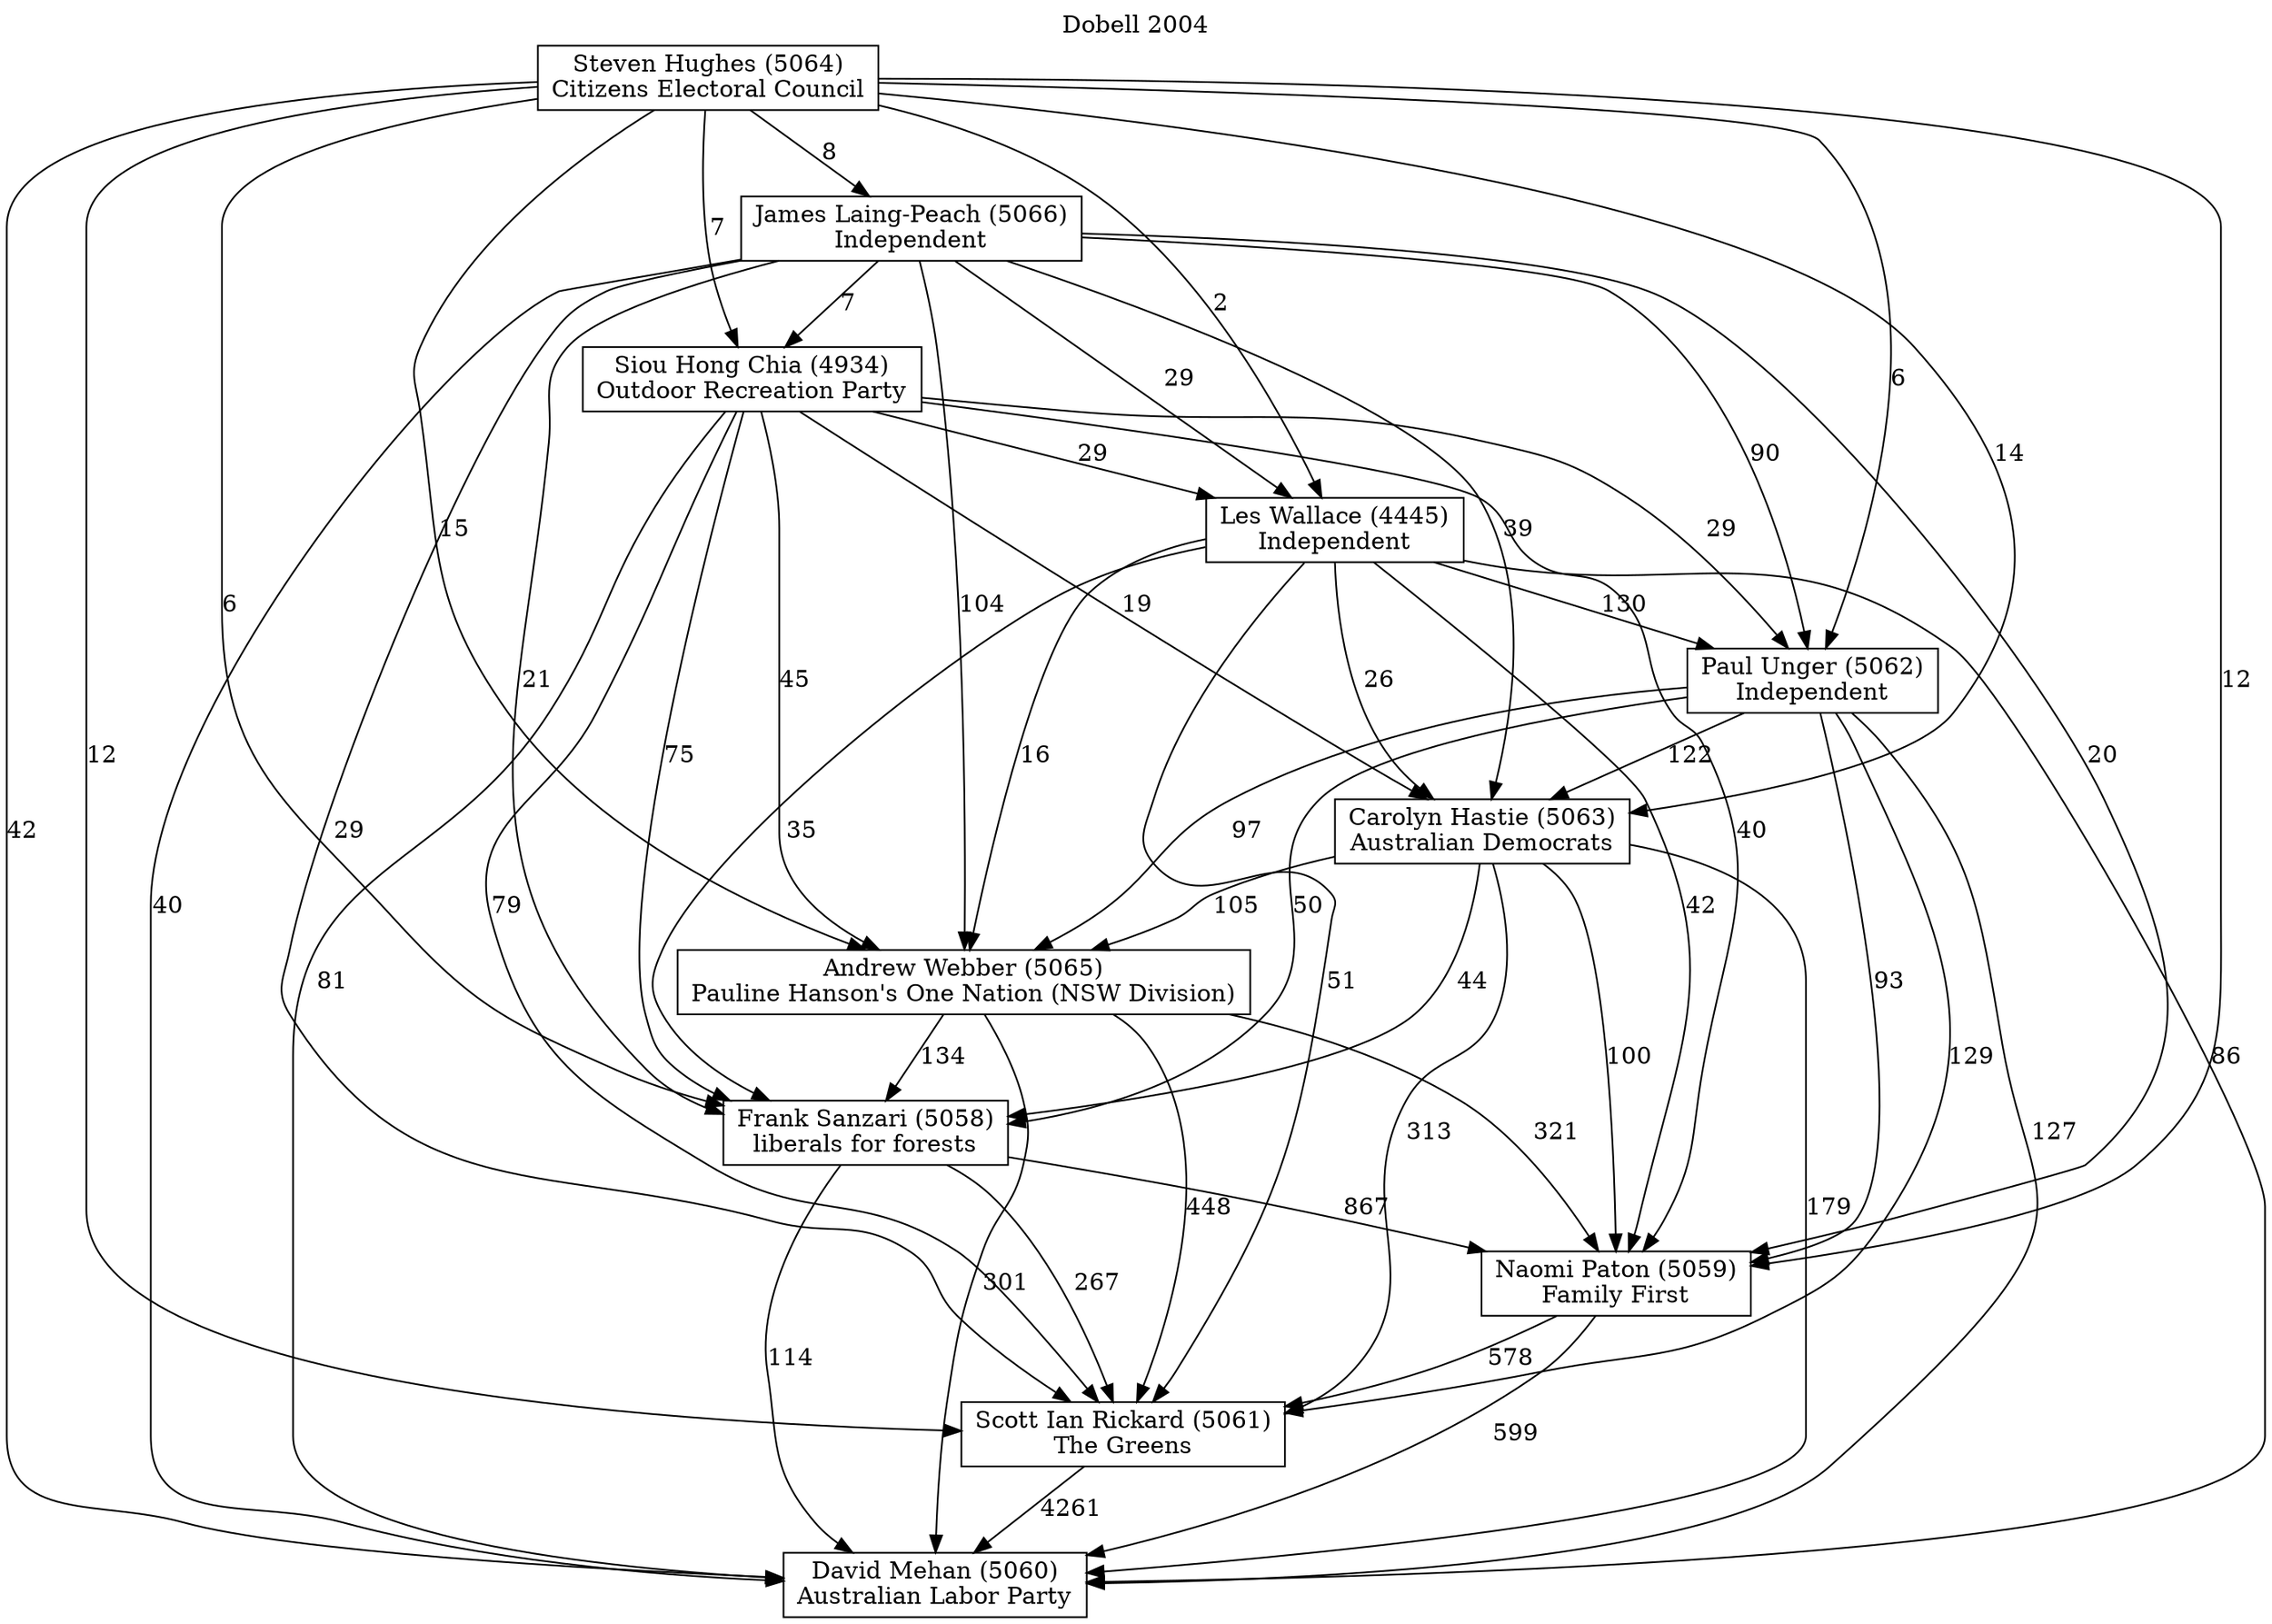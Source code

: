 // House preference flow
digraph "David Mehan (5060)_Dobell_2004" {
	graph [label="Dobell 2004" labelloc=t mclimit=10]
	node [shape=box]
	"David Mehan (5060)" [label="David Mehan (5060)
Australian Labor Party"]
	"Scott Ian Rickard (5061)" [label="Scott Ian Rickard (5061)
The Greens"]
	"Naomi Paton (5059)" [label="Naomi Paton (5059)
Family First"]
	"Frank Sanzari (5058)" [label="Frank Sanzari (5058)
liberals for forests"]
	"Andrew Webber (5065)" [label="Andrew Webber (5065)
Pauline Hanson's One Nation (NSW Division)"]
	"Carolyn Hastie (5063)" [label="Carolyn Hastie (5063)
Australian Democrats"]
	"Paul Unger (5062)" [label="Paul Unger (5062)
Independent"]
	"Les Wallace (4445)" [label="Les Wallace (4445)
Independent"]
	"Siou Hong Chia (4934)" [label="Siou Hong Chia (4934)
Outdoor Recreation Party"]
	"James Laing-Peach (5066)" [label="James Laing-Peach (5066)
Independent"]
	"Steven Hughes (5064)" [label="Steven Hughes (5064)
Citizens Electoral Council"]
	"Scott Ian Rickard (5061)" -> "David Mehan (5060)" [label=4261]
	"Naomi Paton (5059)" -> "Scott Ian Rickard (5061)" [label=578]
	"Frank Sanzari (5058)" -> "Naomi Paton (5059)" [label=867]
	"Andrew Webber (5065)" -> "Frank Sanzari (5058)" [label=134]
	"Carolyn Hastie (5063)" -> "Andrew Webber (5065)" [label=105]
	"Paul Unger (5062)" -> "Carolyn Hastie (5063)" [label=122]
	"Les Wallace (4445)" -> "Paul Unger (5062)" [label=130]
	"Siou Hong Chia (4934)" -> "Les Wallace (4445)" [label=29]
	"James Laing-Peach (5066)" -> "Siou Hong Chia (4934)" [label=7]
	"Steven Hughes (5064)" -> "James Laing-Peach (5066)" [label=8]
	"Naomi Paton (5059)" -> "David Mehan (5060)" [label=599]
	"Frank Sanzari (5058)" -> "David Mehan (5060)" [label=114]
	"Andrew Webber (5065)" -> "David Mehan (5060)" [label=301]
	"Carolyn Hastie (5063)" -> "David Mehan (5060)" [label=179]
	"Paul Unger (5062)" -> "David Mehan (5060)" [label=127]
	"Les Wallace (4445)" -> "David Mehan (5060)" [label=86]
	"Siou Hong Chia (4934)" -> "David Mehan (5060)" [label=81]
	"James Laing-Peach (5066)" -> "David Mehan (5060)" [label=40]
	"Steven Hughes (5064)" -> "David Mehan (5060)" [label=42]
	"Steven Hughes (5064)" -> "Siou Hong Chia (4934)" [label=7]
	"James Laing-Peach (5066)" -> "Les Wallace (4445)" [label=29]
	"Steven Hughes (5064)" -> "Les Wallace (4445)" [label=2]
	"Siou Hong Chia (4934)" -> "Paul Unger (5062)" [label=29]
	"James Laing-Peach (5066)" -> "Paul Unger (5062)" [label=90]
	"Steven Hughes (5064)" -> "Paul Unger (5062)" [label=6]
	"Les Wallace (4445)" -> "Carolyn Hastie (5063)" [label=26]
	"Siou Hong Chia (4934)" -> "Carolyn Hastie (5063)" [label=19]
	"James Laing-Peach (5066)" -> "Carolyn Hastie (5063)" [label=39]
	"Steven Hughes (5064)" -> "Carolyn Hastie (5063)" [label=14]
	"Paul Unger (5062)" -> "Andrew Webber (5065)" [label=97]
	"Les Wallace (4445)" -> "Andrew Webber (5065)" [label=16]
	"Siou Hong Chia (4934)" -> "Andrew Webber (5065)" [label=45]
	"James Laing-Peach (5066)" -> "Andrew Webber (5065)" [label=104]
	"Steven Hughes (5064)" -> "Andrew Webber (5065)" [label=15]
	"Carolyn Hastie (5063)" -> "Frank Sanzari (5058)" [label=44]
	"Paul Unger (5062)" -> "Frank Sanzari (5058)" [label=50]
	"Les Wallace (4445)" -> "Frank Sanzari (5058)" [label=35]
	"Siou Hong Chia (4934)" -> "Frank Sanzari (5058)" [label=75]
	"James Laing-Peach (5066)" -> "Frank Sanzari (5058)" [label=21]
	"Steven Hughes (5064)" -> "Frank Sanzari (5058)" [label=6]
	"Andrew Webber (5065)" -> "Naomi Paton (5059)" [label=321]
	"Carolyn Hastie (5063)" -> "Naomi Paton (5059)" [label=100]
	"Paul Unger (5062)" -> "Naomi Paton (5059)" [label=93]
	"Les Wallace (4445)" -> "Naomi Paton (5059)" [label=42]
	"Siou Hong Chia (4934)" -> "Naomi Paton (5059)" [label=40]
	"James Laing-Peach (5066)" -> "Naomi Paton (5059)" [label=20]
	"Steven Hughes (5064)" -> "Naomi Paton (5059)" [label=12]
	"Frank Sanzari (5058)" -> "Scott Ian Rickard (5061)" [label=267]
	"Andrew Webber (5065)" -> "Scott Ian Rickard (5061)" [label=448]
	"Carolyn Hastie (5063)" -> "Scott Ian Rickard (5061)" [label=313]
	"Paul Unger (5062)" -> "Scott Ian Rickard (5061)" [label=129]
	"Les Wallace (4445)" -> "Scott Ian Rickard (5061)" [label=51]
	"Siou Hong Chia (4934)" -> "Scott Ian Rickard (5061)" [label=79]
	"James Laing-Peach (5066)" -> "Scott Ian Rickard (5061)" [label=29]
	"Steven Hughes (5064)" -> "Scott Ian Rickard (5061)" [label=12]
}
